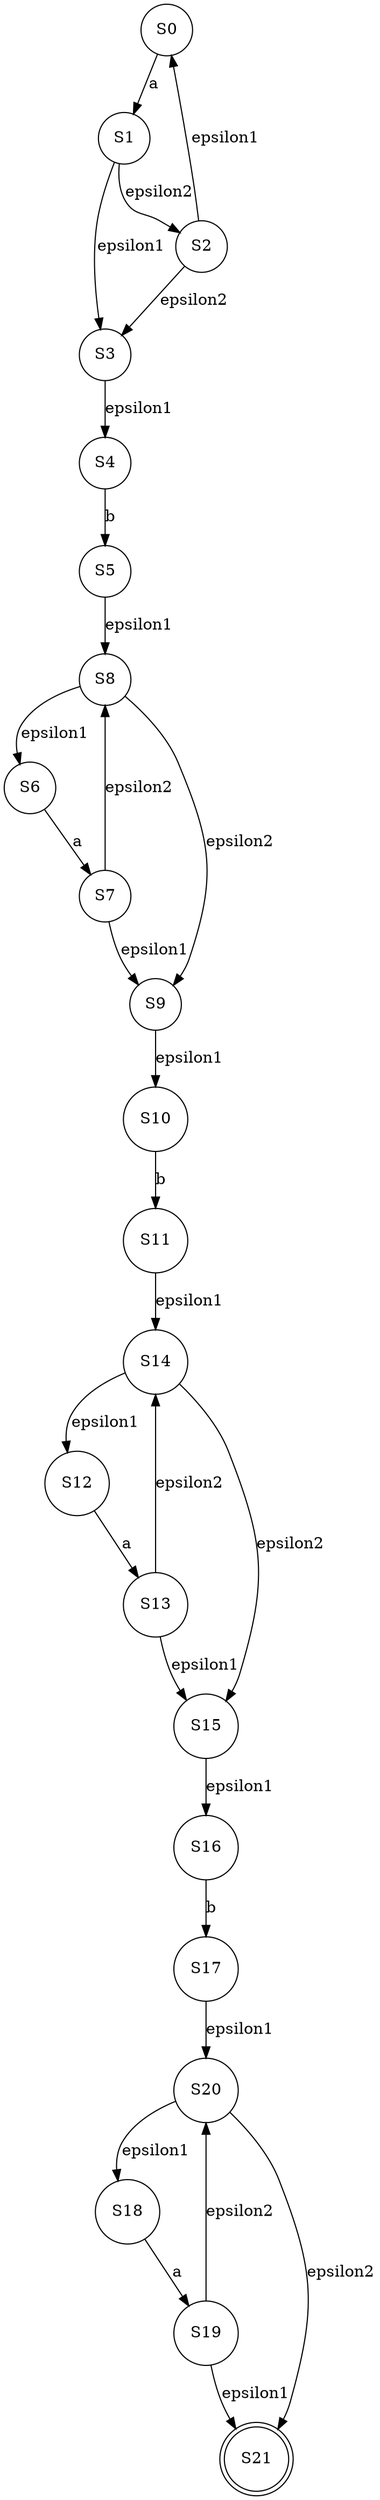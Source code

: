 digraph {
	S0 [shape=circle]
	S0 -> S1 [label=a]
	S1 [shape=circle]
	S1 -> S3 [label=epsilon1]
	S1 -> S2 [label=epsilon2]
	S2 [shape=circle]
	S2 -> S0 [label=epsilon1]
	S2 -> S3 [label=epsilon2]
	S3 [shape=circle]
	S3 -> S4 [label=epsilon1]
	S4 [shape=circle]
	S4 -> S5 [label=b]
	S5 [shape=circle]
	S5 -> S8 [label=epsilon1]
	S6 [shape=circle]
	S6 -> S7 [label=a]
	S7 [shape=circle]
	S7 -> S9 [label=epsilon1]
	S7 -> S8 [label=epsilon2]
	S8 [shape=circle]
	S8 -> S6 [label=epsilon1]
	S8 -> S9 [label=epsilon2]
	S9 [shape=circle]
	S9 -> S10 [label=epsilon1]
	S10 [shape=circle]
	S10 -> S11 [label=b]
	S11 [shape=circle]
	S11 -> S14 [label=epsilon1]
	S12 [shape=circle]
	S12 -> S13 [label=a]
	S13 [shape=circle]
	S13 -> S15 [label=epsilon1]
	S13 -> S14 [label=epsilon2]
	S14 [shape=circle]
	S14 -> S12 [label=epsilon1]
	S14 -> S15 [label=epsilon2]
	S15 [shape=circle]
	S15 -> S16 [label=epsilon1]
	S16 [shape=circle]
	S16 -> S17 [label=b]
	S17 [shape=circle]
	S17 -> S20 [label=epsilon1]
	S18 [shape=circle]
	S18 -> S19 [label=a]
	S19 [shape=circle]
	S19 -> S21 [label=epsilon1]
	S19 -> S20 [label=epsilon2]
	S20 [shape=circle]
	S20 -> S18 [label=epsilon1]
	S20 -> S21 [label=epsilon2]
	S21 [shape=doublecircle]
}
